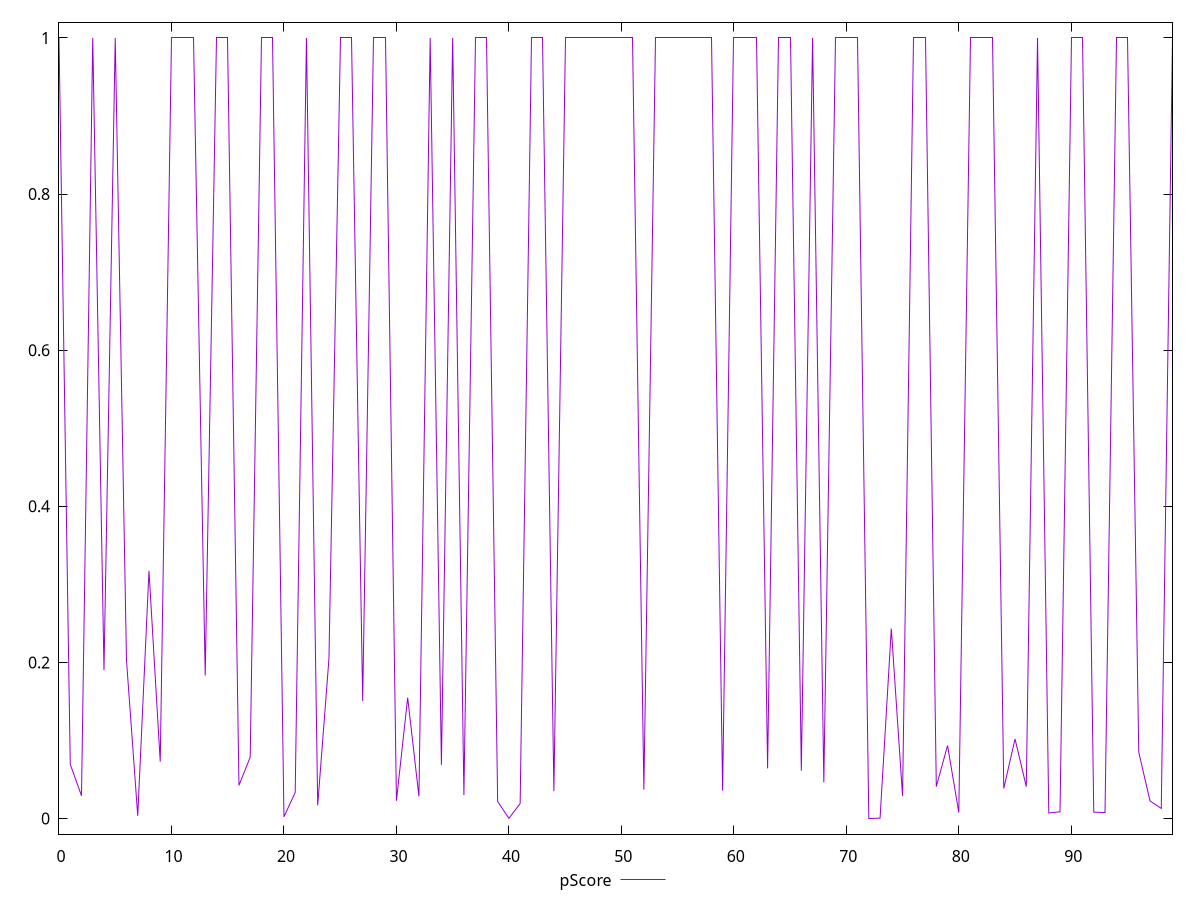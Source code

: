 reset

$pScore <<EOF
0 0.9999993380488856
1 0.06941669577483511
2 0.029168942628825467
3 0.9999993380488856
4 0.19013433371139665
5 0.9999993380488856
6 0.20282008982224636
7 0.003520017543604592
8 0.3172056528268969
9 0.07284388813038478
10 0.9999993380488856
11 0.9999993380488856
12 0.9999993380488856
13 0.1832141112054988
14 0.9999993380488856
15 0.9999993380488856
16 0.04244384578370847
17 0.0786785408152667
18 0.9999993380488856
19 0.9999993380488856
20 0.002177305593833112
21 0.0333657383408098
22 0.9999993380488856
23 0.016776494228410987
24 0.2046935880026215
25 0.9999993380488856
26 0.9999993380488856
27 0.15054624557619128
28 0.9999993380488856
29 0.9999993380488856
30 0.02274432434876289
31 0.1548546540519567
32 0.02834180492686611
33 0.9999993380488856
34 0.06875067820015146
35 0.9999993380488856
36 0.030020648244854065
37 0.9999993380488856
38 0.9999993380488856
39 0.0218927031865922
40 0.00022307022749162853
41 0.01916045724459481
42 0.9999993380488856
43 0.9999993380488856
44 0.03500896622889804
45 0.9999993380488856
46 0.9999993380488856
47 0.9999993380488856
48 0.9999993380488856
49 0.9999993380488856
50 0.9999993380488856
51 0.9999993380488856
52 0.03708950129364541
53 0.9999993380488856
54 0.9999993380488856
55 0.9999993380488856
56 0.9999993380488856
57 0.9999993380488856
58 0.9999993380488856
59 0.03568900921504764
60 0.9999993380488856
61 0.9999993380488856
62 0.9999993380488856
63 0.06426284246520186
64 0.9999993380488856
65 0.9999993380488856
66 0.0612367651109062
67 0.9999993380488856
68 0.04629129844456892
69 0.9999993380488856
70 0.9999993380488856
71 0.9999993380488856
72 0.000006556569533355816
73 0.0004775997750237071
74 0.24335180019519664
75 0.028890535623330327
76 0.9999993380488856
77 0.9999993380488856
78 0.04083892186107685
79 0.0935400925472818
80 0.00771061341260082
81 0.9999993380488856
82 0.9999993380488856
83 0.9999993380488856
84 0.038545627806483185
85 0.1019674621749263
86 0.04083892186107685
87 0.9999993380488856
88 0.007095580242490351
89 0.008617583192597478
90 0.9999993380488856
91 0.9999993380488856
92 0.008151063235108114
93 0.00771061341260082
94 0.9999993380488856
95 0.9999993380488856
96 0.08497328583883124
97 0.022528294541742933
98 0.01300152408299432
99 0.9999993380488856
EOF

set key outside below
set xrange [0:99]
set yrange [-0.01999329906005369:1.0199991936784727]
set trange [-0.01999329906005369:1.0199991936784727]
set terminal svg size 640, 500 enhanced background rgb 'white'
set output "reports/report_00028_2021-02-24T12-49-42.674Z/estimated-input-latency/samples/card/pScore/values.svg"

plot $pScore title "pScore" with line

reset
